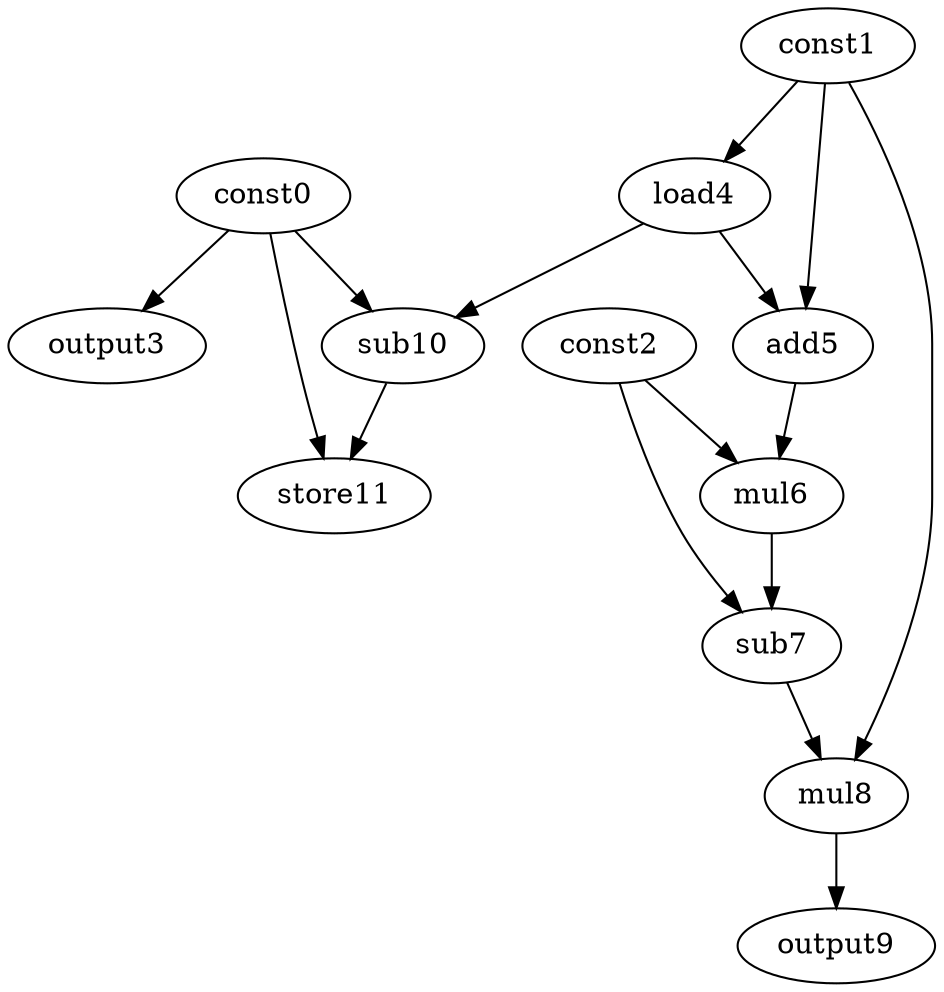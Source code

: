 digraph G { 
const0[opcode=const]; 
const1[opcode=const]; 
const2[opcode=const]; 
output3[opcode=output]; 
load4[opcode=load]; 
add5[opcode=add]; 
mul6[opcode=mul]; 
sub7[opcode=sub]; 
mul8[opcode=mul]; 
output9[opcode=output]; 
sub10[opcode=sub]; 
store11[opcode=store]; 
const0->output3[operand=0];
const1->load4[operand=0];
const1->add5[operand=0];
load4->add5[operand=1];
const0->sub10[operand=0];
load4->sub10[operand=1];
const2->mul6[operand=0];
add5->mul6[operand=1];
const0->store11[operand=0];
sub10->store11[operand=1];
const2->sub7[operand=0];
mul6->sub7[operand=1];
const1->mul8[operand=0];
sub7->mul8[operand=1];
mul8->output9[operand=0];
}

